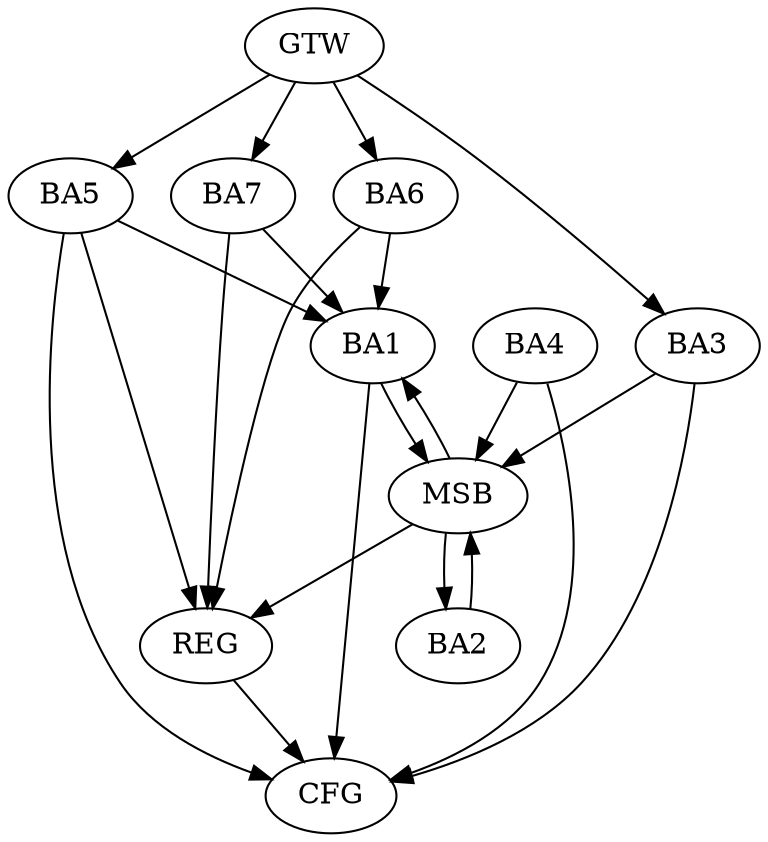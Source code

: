 strict digraph G {
  BA1 [ label="BA1" ];
  BA2 [ label="BA2" ];
  BA3 [ label="BA3" ];
  BA4 [ label="BA4" ];
  BA5 [ label="BA5" ];
  BA6 [ label="BA6" ];
  BA7 [ label="BA7" ];
  GTW [ label="GTW" ];
  REG [ label="REG" ];
  MSB [ label="MSB" ];
  CFG [ label="CFG" ];
  BA6 -> BA1;
  BA7 -> BA1;
  GTW -> BA3;
  GTW -> BA5;
  GTW -> BA6;
  GTW -> BA7;
  BA5 -> REG;
  BA6 -> REG;
  BA7 -> REG;
  BA1 -> MSB;
  MSB -> BA2;
  MSB -> REG;
  BA2 -> MSB;
  MSB -> BA1;
  BA3 -> MSB;
  BA4 -> MSB;
  BA1 -> CFG;
  BA5 -> CFG;
  BA3 -> CFG;
  BA4 -> CFG;
  REG -> CFG;
  BA5 -> BA1;
}
